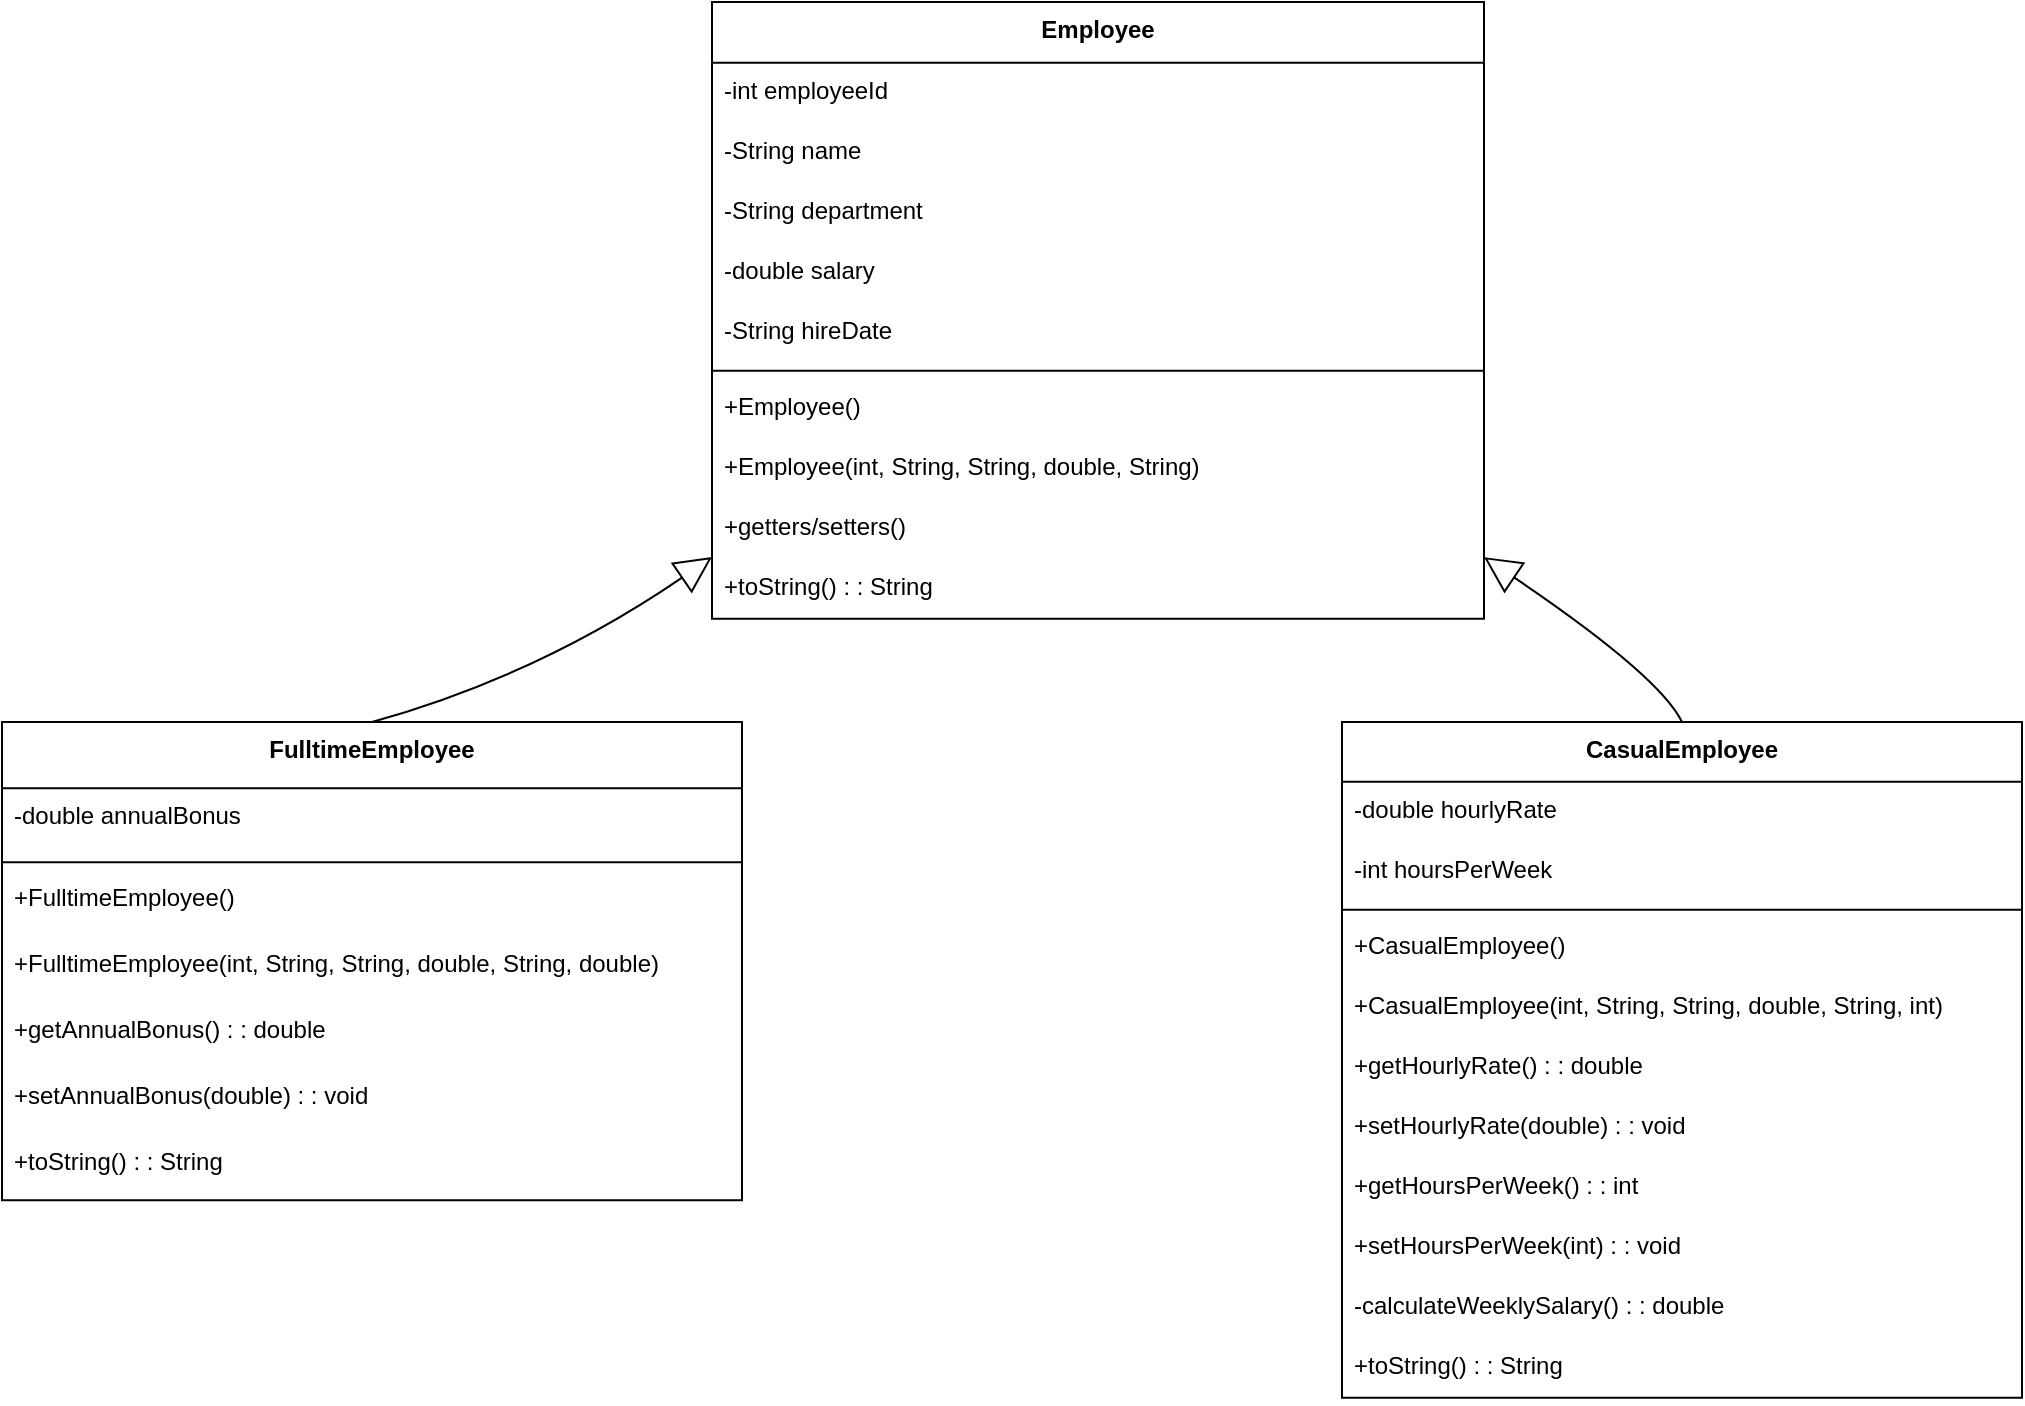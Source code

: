 <mxfile version="27.0.8">
  <diagram name="Page-1" id="J-pbVuAkUR3RbKRN6F3u">
    <mxGraphModel dx="1030" dy="754" grid="1" gridSize="10" guides="1" tooltips="1" connect="1" arrows="1" fold="1" page="1" pageScale="1" pageWidth="850" pageHeight="1100" math="0" shadow="0">
      <root>
        <mxCell id="0" />
        <mxCell id="1" parent="0" />
        <mxCell id="PlcxFIoTKAUz71D9_Px--1" value="Employee" style="swimlane;fontStyle=1;align=center;verticalAlign=top;childLayout=stackLayout;horizontal=1;startSize=30.4;horizontalStack=0;resizeParent=1;resizeParentMax=0;resizeLast=0;collapsible=0;marginBottom=0;" vertex="1" parent="1">
          <mxGeometry x="375" y="430" width="386" height="308.4" as="geometry" />
        </mxCell>
        <mxCell id="PlcxFIoTKAUz71D9_Px--2" value="-int employeeId" style="text;strokeColor=none;fillColor=none;align=left;verticalAlign=top;spacingLeft=4;spacingRight=4;overflow=hidden;rotatable=0;points=[[0,0.5],[1,0.5]];portConstraint=eastwest;" vertex="1" parent="PlcxFIoTKAUz71D9_Px--1">
          <mxGeometry y="30.4" width="386" height="30" as="geometry" />
        </mxCell>
        <mxCell id="PlcxFIoTKAUz71D9_Px--3" value="-String name" style="text;strokeColor=none;fillColor=none;align=left;verticalAlign=top;spacingLeft=4;spacingRight=4;overflow=hidden;rotatable=0;points=[[0,0.5],[1,0.5]];portConstraint=eastwest;" vertex="1" parent="PlcxFIoTKAUz71D9_Px--1">
          <mxGeometry y="60.4" width="386" height="30" as="geometry" />
        </mxCell>
        <mxCell id="PlcxFIoTKAUz71D9_Px--4" value="-String department" style="text;strokeColor=none;fillColor=none;align=left;verticalAlign=top;spacingLeft=4;spacingRight=4;overflow=hidden;rotatable=0;points=[[0,0.5],[1,0.5]];portConstraint=eastwest;" vertex="1" parent="PlcxFIoTKAUz71D9_Px--1">
          <mxGeometry y="90.4" width="386" height="30" as="geometry" />
        </mxCell>
        <mxCell id="PlcxFIoTKAUz71D9_Px--5" value="-double salary" style="text;strokeColor=none;fillColor=none;align=left;verticalAlign=top;spacingLeft=4;spacingRight=4;overflow=hidden;rotatable=0;points=[[0,0.5],[1,0.5]];portConstraint=eastwest;" vertex="1" parent="PlcxFIoTKAUz71D9_Px--1">
          <mxGeometry y="120.4" width="386" height="30" as="geometry" />
        </mxCell>
        <mxCell id="PlcxFIoTKAUz71D9_Px--6" value="-String hireDate" style="text;strokeColor=none;fillColor=none;align=left;verticalAlign=top;spacingLeft=4;spacingRight=4;overflow=hidden;rotatable=0;points=[[0,0.5],[1,0.5]];portConstraint=eastwest;" vertex="1" parent="PlcxFIoTKAUz71D9_Px--1">
          <mxGeometry y="150.4" width="386" height="30" as="geometry" />
        </mxCell>
        <mxCell id="PlcxFIoTKAUz71D9_Px--7" style="line;strokeWidth=1;fillColor=none;align=left;verticalAlign=middle;spacingTop=-1;spacingLeft=3;spacingRight=3;rotatable=0;labelPosition=right;points=[];portConstraint=eastwest;strokeColor=inherit;" vertex="1" parent="PlcxFIoTKAUz71D9_Px--1">
          <mxGeometry y="180.4" width="386" height="8" as="geometry" />
        </mxCell>
        <mxCell id="PlcxFIoTKAUz71D9_Px--8" value="+Employee()" style="text;strokeColor=none;fillColor=none;align=left;verticalAlign=top;spacingLeft=4;spacingRight=4;overflow=hidden;rotatable=0;points=[[0,0.5],[1,0.5]];portConstraint=eastwest;" vertex="1" parent="PlcxFIoTKAUz71D9_Px--1">
          <mxGeometry y="188.4" width="386" height="30" as="geometry" />
        </mxCell>
        <mxCell id="PlcxFIoTKAUz71D9_Px--9" value="+Employee(int, String, String, double, String)" style="text;strokeColor=none;fillColor=none;align=left;verticalAlign=top;spacingLeft=4;spacingRight=4;overflow=hidden;rotatable=0;points=[[0,0.5],[1,0.5]];portConstraint=eastwest;" vertex="1" parent="PlcxFIoTKAUz71D9_Px--1">
          <mxGeometry y="218.4" width="386" height="30" as="geometry" />
        </mxCell>
        <mxCell id="PlcxFIoTKAUz71D9_Px--10" value="+getters/setters()" style="text;strokeColor=none;fillColor=none;align=left;verticalAlign=top;spacingLeft=4;spacingRight=4;overflow=hidden;rotatable=0;points=[[0,0.5],[1,0.5]];portConstraint=eastwest;" vertex="1" parent="PlcxFIoTKAUz71D9_Px--1">
          <mxGeometry y="248.4" width="386" height="30" as="geometry" />
        </mxCell>
        <mxCell id="PlcxFIoTKAUz71D9_Px--11" value="+toString() : : String" style="text;strokeColor=none;fillColor=none;align=left;verticalAlign=top;spacingLeft=4;spacingRight=4;overflow=hidden;rotatable=0;points=[[0,0.5],[1,0.5]];portConstraint=eastwest;" vertex="1" parent="PlcxFIoTKAUz71D9_Px--1">
          <mxGeometry y="278.4" width="386" height="30" as="geometry" />
        </mxCell>
        <mxCell id="PlcxFIoTKAUz71D9_Px--12" value="FulltimeEmployee" style="swimlane;fontStyle=1;align=center;verticalAlign=top;childLayout=stackLayout;horizontal=1;startSize=33.143;horizontalStack=0;resizeParent=1;resizeParentMax=0;resizeLast=0;collapsible=0;marginBottom=0;" vertex="1" parent="1">
          <mxGeometry x="20" y="790" width="370" height="239.143" as="geometry" />
        </mxCell>
        <mxCell id="PlcxFIoTKAUz71D9_Px--13" value="-double annualBonus" style="text;strokeColor=none;fillColor=none;align=left;verticalAlign=top;spacingLeft=4;spacingRight=4;overflow=hidden;rotatable=0;points=[[0,0.5],[1,0.5]];portConstraint=eastwest;" vertex="1" parent="PlcxFIoTKAUz71D9_Px--12">
          <mxGeometry y="33.143" width="370" height="33" as="geometry" />
        </mxCell>
        <mxCell id="PlcxFIoTKAUz71D9_Px--14" style="line;strokeWidth=1;fillColor=none;align=left;verticalAlign=middle;spacingTop=-1;spacingLeft=3;spacingRight=3;rotatable=0;labelPosition=right;points=[];portConstraint=eastwest;strokeColor=inherit;" vertex="1" parent="PlcxFIoTKAUz71D9_Px--12">
          <mxGeometry y="66.143" width="370" height="8" as="geometry" />
        </mxCell>
        <mxCell id="PlcxFIoTKAUz71D9_Px--15" value="+FulltimeEmployee()" style="text;strokeColor=none;fillColor=none;align=left;verticalAlign=top;spacingLeft=4;spacingRight=4;overflow=hidden;rotatable=0;points=[[0,0.5],[1,0.5]];portConstraint=eastwest;" vertex="1" parent="PlcxFIoTKAUz71D9_Px--12">
          <mxGeometry y="74.143" width="370" height="33" as="geometry" />
        </mxCell>
        <mxCell id="PlcxFIoTKAUz71D9_Px--16" value="+FulltimeEmployee(int, String, String, double, String, double)" style="text;strokeColor=none;fillColor=none;align=left;verticalAlign=top;spacingLeft=4;spacingRight=4;overflow=hidden;rotatable=0;points=[[0,0.5],[1,0.5]];portConstraint=eastwest;" vertex="1" parent="PlcxFIoTKAUz71D9_Px--12">
          <mxGeometry y="107.143" width="370" height="33" as="geometry" />
        </mxCell>
        <mxCell id="PlcxFIoTKAUz71D9_Px--17" value="+getAnnualBonus() : : double" style="text;strokeColor=none;fillColor=none;align=left;verticalAlign=top;spacingLeft=4;spacingRight=4;overflow=hidden;rotatable=0;points=[[0,0.5],[1,0.5]];portConstraint=eastwest;" vertex="1" parent="PlcxFIoTKAUz71D9_Px--12">
          <mxGeometry y="140.143" width="370" height="33" as="geometry" />
        </mxCell>
        <mxCell id="PlcxFIoTKAUz71D9_Px--18" value="+setAnnualBonus(double) : : void" style="text;strokeColor=none;fillColor=none;align=left;verticalAlign=top;spacingLeft=4;spacingRight=4;overflow=hidden;rotatable=0;points=[[0,0.5],[1,0.5]];portConstraint=eastwest;" vertex="1" parent="PlcxFIoTKAUz71D9_Px--12">
          <mxGeometry y="173.143" width="370" height="33" as="geometry" />
        </mxCell>
        <mxCell id="PlcxFIoTKAUz71D9_Px--19" value="+toString() : : String" style="text;strokeColor=none;fillColor=none;align=left;verticalAlign=top;spacingLeft=4;spacingRight=4;overflow=hidden;rotatable=0;points=[[0,0.5],[1,0.5]];portConstraint=eastwest;" vertex="1" parent="PlcxFIoTKAUz71D9_Px--12">
          <mxGeometry y="206.143" width="370" height="33" as="geometry" />
        </mxCell>
        <mxCell id="PlcxFIoTKAUz71D9_Px--20" value="CasualEmployee" style="swimlane;fontStyle=1;align=center;verticalAlign=top;childLayout=stackLayout;horizontal=1;startSize=29.818;horizontalStack=0;resizeParent=1;resizeParentMax=0;resizeLast=0;collapsible=0;marginBottom=0;" vertex="1" parent="1">
          <mxGeometry x="690" y="790" width="340" height="337.818" as="geometry" />
        </mxCell>
        <mxCell id="PlcxFIoTKAUz71D9_Px--21" value="-double hourlyRate" style="text;strokeColor=none;fillColor=none;align=left;verticalAlign=top;spacingLeft=4;spacingRight=4;overflow=hidden;rotatable=0;points=[[0,0.5],[1,0.5]];portConstraint=eastwest;" vertex="1" parent="PlcxFIoTKAUz71D9_Px--20">
          <mxGeometry y="29.818" width="340" height="30" as="geometry" />
        </mxCell>
        <mxCell id="PlcxFIoTKAUz71D9_Px--22" value="-int hoursPerWeek" style="text;strokeColor=none;fillColor=none;align=left;verticalAlign=top;spacingLeft=4;spacingRight=4;overflow=hidden;rotatable=0;points=[[0,0.5],[1,0.5]];portConstraint=eastwest;" vertex="1" parent="PlcxFIoTKAUz71D9_Px--20">
          <mxGeometry y="59.818" width="340" height="30" as="geometry" />
        </mxCell>
        <mxCell id="PlcxFIoTKAUz71D9_Px--23" style="line;strokeWidth=1;fillColor=none;align=left;verticalAlign=middle;spacingTop=-1;spacingLeft=3;spacingRight=3;rotatable=0;labelPosition=right;points=[];portConstraint=eastwest;strokeColor=inherit;" vertex="1" parent="PlcxFIoTKAUz71D9_Px--20">
          <mxGeometry y="89.818" width="340" height="8" as="geometry" />
        </mxCell>
        <mxCell id="PlcxFIoTKAUz71D9_Px--24" value="+CasualEmployee()" style="text;strokeColor=none;fillColor=none;align=left;verticalAlign=top;spacingLeft=4;spacingRight=4;overflow=hidden;rotatable=0;points=[[0,0.5],[1,0.5]];portConstraint=eastwest;" vertex="1" parent="PlcxFIoTKAUz71D9_Px--20">
          <mxGeometry y="97.818" width="340" height="30" as="geometry" />
        </mxCell>
        <mxCell id="PlcxFIoTKAUz71D9_Px--25" value="+CasualEmployee(int, String, String, double, String, int)" style="text;strokeColor=none;fillColor=none;align=left;verticalAlign=top;spacingLeft=4;spacingRight=4;overflow=hidden;rotatable=0;points=[[0,0.5],[1,0.5]];portConstraint=eastwest;" vertex="1" parent="PlcxFIoTKAUz71D9_Px--20">
          <mxGeometry y="127.818" width="340" height="30" as="geometry" />
        </mxCell>
        <mxCell id="PlcxFIoTKAUz71D9_Px--26" value="+getHourlyRate() : : double" style="text;strokeColor=none;fillColor=none;align=left;verticalAlign=top;spacingLeft=4;spacingRight=4;overflow=hidden;rotatable=0;points=[[0,0.5],[1,0.5]];portConstraint=eastwest;" vertex="1" parent="PlcxFIoTKAUz71D9_Px--20">
          <mxGeometry y="157.818" width="340" height="30" as="geometry" />
        </mxCell>
        <mxCell id="PlcxFIoTKAUz71D9_Px--27" value="+setHourlyRate(double) : : void" style="text;strokeColor=none;fillColor=none;align=left;verticalAlign=top;spacingLeft=4;spacingRight=4;overflow=hidden;rotatable=0;points=[[0,0.5],[1,0.5]];portConstraint=eastwest;" vertex="1" parent="PlcxFIoTKAUz71D9_Px--20">
          <mxGeometry y="187.818" width="340" height="30" as="geometry" />
        </mxCell>
        <mxCell id="PlcxFIoTKAUz71D9_Px--28" value="+getHoursPerWeek() : : int" style="text;strokeColor=none;fillColor=none;align=left;verticalAlign=top;spacingLeft=4;spacingRight=4;overflow=hidden;rotatable=0;points=[[0,0.5],[1,0.5]];portConstraint=eastwest;" vertex="1" parent="PlcxFIoTKAUz71D9_Px--20">
          <mxGeometry y="217.818" width="340" height="30" as="geometry" />
        </mxCell>
        <mxCell id="PlcxFIoTKAUz71D9_Px--29" value="+setHoursPerWeek(int) : : void" style="text;strokeColor=none;fillColor=none;align=left;verticalAlign=top;spacingLeft=4;spacingRight=4;overflow=hidden;rotatable=0;points=[[0,0.5],[1,0.5]];portConstraint=eastwest;" vertex="1" parent="PlcxFIoTKAUz71D9_Px--20">
          <mxGeometry y="247.818" width="340" height="30" as="geometry" />
        </mxCell>
        <mxCell id="PlcxFIoTKAUz71D9_Px--30" value="-calculateWeeklySalary() : : double" style="text;strokeColor=none;fillColor=none;align=left;verticalAlign=top;spacingLeft=4;spacingRight=4;overflow=hidden;rotatable=0;points=[[0,0.5],[1,0.5]];portConstraint=eastwest;" vertex="1" parent="PlcxFIoTKAUz71D9_Px--20">
          <mxGeometry y="277.818" width="340" height="30" as="geometry" />
        </mxCell>
        <mxCell id="PlcxFIoTKAUz71D9_Px--31" value="+toString() : : String" style="text;strokeColor=none;fillColor=none;align=left;verticalAlign=top;spacingLeft=4;spacingRight=4;overflow=hidden;rotatable=0;points=[[0,0.5],[1,0.5]];portConstraint=eastwest;" vertex="1" parent="PlcxFIoTKAUz71D9_Px--20">
          <mxGeometry y="307.818" width="340" height="30" as="geometry" />
        </mxCell>
        <mxCell id="PlcxFIoTKAUz71D9_Px--32" value="" style="curved=1;startArrow=block;startSize=16;startFill=0;endArrow=none;exitX=0;exitY=0.9;entryX=0.5;entryY=0;rounded=0;fontSize=12;" edge="1" parent="1" source="PlcxFIoTKAUz71D9_Px--1" target="PlcxFIoTKAUz71D9_Px--12">
          <mxGeometry relative="1" as="geometry">
            <Array as="points">
              <mxPoint x="288" y="767" />
            </Array>
          </mxGeometry>
        </mxCell>
        <mxCell id="PlcxFIoTKAUz71D9_Px--33" value="" style="curved=1;startArrow=block;startSize=16;startFill=0;endArrow=none;exitX=1;exitY=0.9;entryX=0.5;entryY=0;rounded=0;fontSize=12;" edge="1" parent="1" source="PlcxFIoTKAUz71D9_Px--1" target="PlcxFIoTKAUz71D9_Px--20">
          <mxGeometry relative="1" as="geometry">
            <Array as="points">
              <mxPoint x="849" y="767" />
            </Array>
          </mxGeometry>
        </mxCell>
      </root>
    </mxGraphModel>
  </diagram>
</mxfile>
